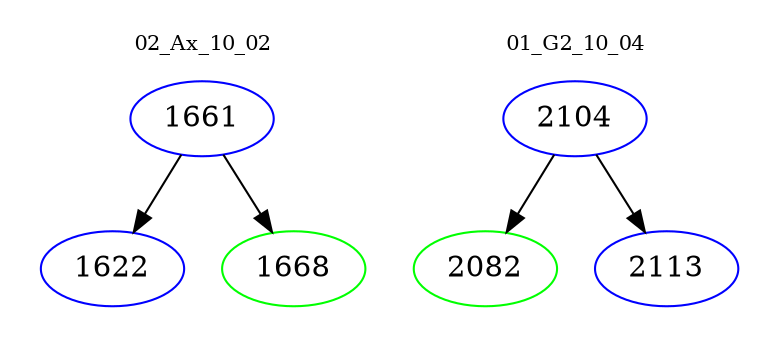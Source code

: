 digraph{
subgraph cluster_0 {
color = white
label = "02_Ax_10_02";
fontsize=10;
T0_1661 [label="1661", color="blue"]
T0_1661 -> T0_1622 [color="black"]
T0_1622 [label="1622", color="blue"]
T0_1661 -> T0_1668 [color="black"]
T0_1668 [label="1668", color="green"]
}
subgraph cluster_1 {
color = white
label = "01_G2_10_04";
fontsize=10;
T1_2104 [label="2104", color="blue"]
T1_2104 -> T1_2082 [color="black"]
T1_2082 [label="2082", color="green"]
T1_2104 -> T1_2113 [color="black"]
T1_2113 [label="2113", color="blue"]
}
}
